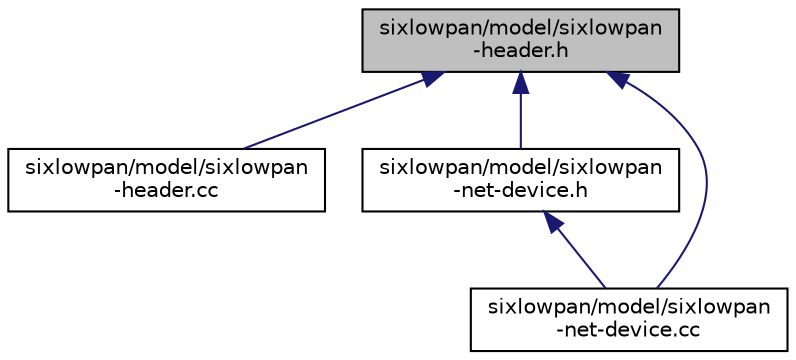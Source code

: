digraph "sixlowpan/model/sixlowpan-header.h"
{
  edge [fontname="Helvetica",fontsize="10",labelfontname="Helvetica",labelfontsize="10"];
  node [fontname="Helvetica",fontsize="10",shape=record];
  Node1 [label="sixlowpan/model/sixlowpan\l-header.h",height=0.2,width=0.4,color="black", fillcolor="grey75", style="filled", fontcolor="black"];
  Node1 -> Node2 [dir="back",color="midnightblue",fontsize="10",style="solid"];
  Node2 [label="sixlowpan/model/sixlowpan\l-header.cc",height=0.2,width=0.4,color="black", fillcolor="white", style="filled",URL="$d4/d63/sixlowpan-header_8cc.html"];
  Node1 -> Node3 [dir="back",color="midnightblue",fontsize="10",style="solid"];
  Node3 [label="sixlowpan/model/sixlowpan\l-net-device.h",height=0.2,width=0.4,color="black", fillcolor="white", style="filled",URL="$d8/d6d/sixlowpan-net-device_8h.html"];
  Node3 -> Node4 [dir="back",color="midnightblue",fontsize="10",style="solid"];
  Node4 [label="sixlowpan/model/sixlowpan\l-net-device.cc",height=0.2,width=0.4,color="black", fillcolor="white", style="filled",URL="$d0/daa/sixlowpan-net-device_8cc.html"];
  Node1 -> Node4 [dir="back",color="midnightblue",fontsize="10",style="solid"];
}
